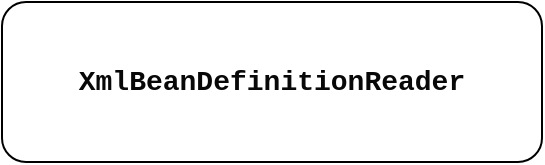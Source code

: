 <mxfile version="13.6.5" type="device"><diagram id="jvDIe_E0fTSluaT1g7Oq" name="Page-1"><mxGraphModel dx="1422" dy="762" grid="1" gridSize="10" guides="1" tooltips="1" connect="1" arrows="1" fold="1" page="1" pageScale="1" pageWidth="827" pageHeight="1169" math="0" shadow="0"><root><mxCell id="0"/><mxCell id="1" parent="0"/><mxCell id="ywOpCp15xh2AlEP-A3fJ-1" value="&lt;pre style=&quot;background-color: #ffffff ; color: #080808 ; font-family: &amp;quot;courier new&amp;quot; , monospace ; font-size: 10.5pt&quot;&gt;XmlBeanDefinitionReader&lt;/pre&gt;" style="rounded=1;whiteSpace=wrap;html=1;fontStyle=1" vertex="1" parent="1"><mxGeometry x="80" y="40" width="270" height="80" as="geometry"/></mxCell></root></mxGraphModel></diagram></mxfile>